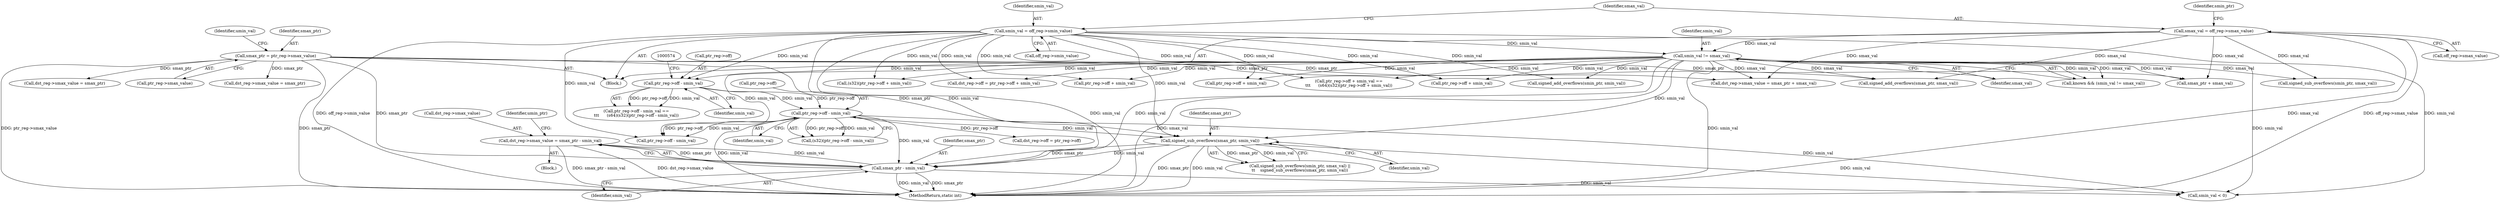digraph "0_linux_bb7f0f989ca7de1153bd128a40a71709e339fa03@integer" {
"1000662" [label="(Call,dst_reg->smax_value = smax_ptr - smin_val)"];
"1000666" [label="(Call,smax_ptr - smin_val)"];
"1000639" [label="(Call,signed_sub_overflows(smax_ptr, smin_val))"];
"1000154" [label="(Call,smax_ptr = ptr_reg->smax_value)"];
"1000206" [label="(Call,smin_val != smax_val)"];
"1000136" [label="(Call,smin_val = off_reg->smin_value)"];
"1000142" [label="(Call,smax_val = off_reg->smax_value)"];
"1000577" [label="(Call,ptr_reg->off - smin_val)"];
"1000568" [label="(Call,ptr_reg->off - smin_val)"];
"1000204" [label="(Call,known && (smin_val != smax_val))"];
"1000422" [label="(Call,signed_add_overflows(smax_ptr, smax_val))"];
"1000137" [label="(Identifier,smin_val)"];
"1000731" [label="(Call,smin_val < 0)"];
"1000404" [label="(Call,ptr_reg->off + smin_val)"];
"1000419" [label="(Call,signed_add_overflows(smin_ptr, smin_val))"];
"1000149" [label="(Identifier,smin_ptr)"];
"1000121" [label="(Block,)"];
"1000365" [label="(Call,(s32)(ptr_reg->off + smin_val))"];
"1000577" [label="(Call,ptr_reg->off - smin_val)"];
"1000588" [label="(Call,dst_reg->smax_value = smax_ptr)"];
"1000572" [label="(Identifier,smin_val)"];
"1000156" [label="(Call,ptr_reg->smax_value)"];
"1000621" [label="(Call,ptr_reg->off - smin_val)"];
"1000449" [label="(Call,smax_ptr + smax_val)"];
"1000208" [label="(Identifier,smax_val)"];
"1000400" [label="(Call,dst_reg->off = ptr_reg->off + smin_val)"];
"1000666" [label="(Call,smax_ptr - smin_val)"];
"1000567" [label="(Call,ptr_reg->off - smin_val ==\n\t\t\t      (s64)(s32)(ptr_reg->off - smin_val))"];
"1000662" [label="(Call,dst_reg->smax_value = smax_ptr - smin_val)"];
"1000640" [label="(Identifier,smax_ptr)"];
"1000667" [label="(Identifier,smax_ptr)"];
"1000578" [label="(Call,ptr_reg->off)"];
"1000358" [label="(Call,ptr_reg->off + smin_val)"];
"1000367" [label="(Call,ptr_reg->off + smin_val)"];
"1000161" [label="(Identifier,umin_val)"];
"1000671" [label="(Identifier,umin_ptr)"];
"1000143" [label="(Identifier,smax_val)"];
"1000136" [label="(Call,smin_val = off_reg->smin_value)"];
"1000575" [label="(Call,(s32)(ptr_reg->off - smin_val))"];
"1000797" [label="(MethodReturn,static int)"];
"1000711" [label="(Call,dst_reg->off = ptr_reg->off)"];
"1000663" [label="(Call,dst_reg->smax_value)"];
"1000654" [label="(Block,)"];
"1000378" [label="(Call,dst_reg->smax_value = smax_ptr)"];
"1000581" [label="(Identifier,smin_val)"];
"1000639" [label="(Call,signed_sub_overflows(smax_ptr, smin_val))"];
"1000636" [label="(Call,signed_sub_overflows(smin_ptr, smax_val))"];
"1000155" [label="(Identifier,smax_ptr)"];
"1000138" [label="(Call,off_reg->smin_value)"];
"1000668" [label="(Identifier,smin_val)"];
"1000357" [label="(Call,ptr_reg->off + smin_val ==\n\t\t\t      (s64)(s32)(ptr_reg->off + smin_val))"];
"1000445" [label="(Call,dst_reg->smax_value = smax_ptr + smax_val)"];
"1000568" [label="(Call,ptr_reg->off - smin_val)"];
"1000206" [label="(Call,smin_val != smax_val)"];
"1000154" [label="(Call,smax_ptr = ptr_reg->smax_value)"];
"1000142" [label="(Call,smax_val = off_reg->smax_value)"];
"1000207" [label="(Identifier,smin_val)"];
"1000635" [label="(Call,signed_sub_overflows(smin_ptr, smax_val) ||\n\t\t    signed_sub_overflows(smax_ptr, smin_val))"];
"1000569" [label="(Call,ptr_reg->off)"];
"1000144" [label="(Call,off_reg->smax_value)"];
"1000641" [label="(Identifier,smin_val)"];
"1000662" -> "1000654"  [label="AST: "];
"1000662" -> "1000666"  [label="CFG: "];
"1000663" -> "1000662"  [label="AST: "];
"1000666" -> "1000662"  [label="AST: "];
"1000671" -> "1000662"  [label="CFG: "];
"1000662" -> "1000797"  [label="DDG: dst_reg->smax_value"];
"1000662" -> "1000797"  [label="DDG: smax_ptr - smin_val"];
"1000666" -> "1000662"  [label="DDG: smax_ptr"];
"1000666" -> "1000662"  [label="DDG: smin_val"];
"1000666" -> "1000668"  [label="CFG: "];
"1000667" -> "1000666"  [label="AST: "];
"1000668" -> "1000666"  [label="AST: "];
"1000666" -> "1000797"  [label="DDG: smin_val"];
"1000666" -> "1000797"  [label="DDG: smax_ptr"];
"1000639" -> "1000666"  [label="DDG: smax_ptr"];
"1000639" -> "1000666"  [label="DDG: smin_val"];
"1000154" -> "1000666"  [label="DDG: smax_ptr"];
"1000206" -> "1000666"  [label="DDG: smin_val"];
"1000577" -> "1000666"  [label="DDG: smin_val"];
"1000136" -> "1000666"  [label="DDG: smin_val"];
"1000666" -> "1000731"  [label="DDG: smin_val"];
"1000639" -> "1000635"  [label="AST: "];
"1000639" -> "1000641"  [label="CFG: "];
"1000640" -> "1000639"  [label="AST: "];
"1000641" -> "1000639"  [label="AST: "];
"1000635" -> "1000639"  [label="CFG: "];
"1000639" -> "1000797"  [label="DDG: smin_val"];
"1000639" -> "1000797"  [label="DDG: smax_ptr"];
"1000639" -> "1000635"  [label="DDG: smax_ptr"];
"1000639" -> "1000635"  [label="DDG: smin_val"];
"1000154" -> "1000639"  [label="DDG: smax_ptr"];
"1000206" -> "1000639"  [label="DDG: smin_val"];
"1000577" -> "1000639"  [label="DDG: smin_val"];
"1000136" -> "1000639"  [label="DDG: smin_val"];
"1000639" -> "1000731"  [label="DDG: smin_val"];
"1000154" -> "1000121"  [label="AST: "];
"1000154" -> "1000156"  [label="CFG: "];
"1000155" -> "1000154"  [label="AST: "];
"1000156" -> "1000154"  [label="AST: "];
"1000161" -> "1000154"  [label="CFG: "];
"1000154" -> "1000797"  [label="DDG: smax_ptr"];
"1000154" -> "1000797"  [label="DDG: ptr_reg->smax_value"];
"1000154" -> "1000378"  [label="DDG: smax_ptr"];
"1000154" -> "1000422"  [label="DDG: smax_ptr"];
"1000154" -> "1000445"  [label="DDG: smax_ptr"];
"1000154" -> "1000449"  [label="DDG: smax_ptr"];
"1000154" -> "1000588"  [label="DDG: smax_ptr"];
"1000206" -> "1000204"  [label="AST: "];
"1000206" -> "1000208"  [label="CFG: "];
"1000207" -> "1000206"  [label="AST: "];
"1000208" -> "1000206"  [label="AST: "];
"1000204" -> "1000206"  [label="CFG: "];
"1000206" -> "1000797"  [label="DDG: smax_val"];
"1000206" -> "1000797"  [label="DDG: smin_val"];
"1000206" -> "1000204"  [label="DDG: smin_val"];
"1000206" -> "1000204"  [label="DDG: smax_val"];
"1000136" -> "1000206"  [label="DDG: smin_val"];
"1000142" -> "1000206"  [label="DDG: smax_val"];
"1000206" -> "1000357"  [label="DDG: smin_val"];
"1000206" -> "1000358"  [label="DDG: smin_val"];
"1000206" -> "1000365"  [label="DDG: smin_val"];
"1000206" -> "1000367"  [label="DDG: smin_val"];
"1000206" -> "1000400"  [label="DDG: smin_val"];
"1000206" -> "1000404"  [label="DDG: smin_val"];
"1000206" -> "1000419"  [label="DDG: smin_val"];
"1000206" -> "1000422"  [label="DDG: smax_val"];
"1000206" -> "1000445"  [label="DDG: smax_val"];
"1000206" -> "1000449"  [label="DDG: smax_val"];
"1000206" -> "1000568"  [label="DDG: smin_val"];
"1000206" -> "1000621"  [label="DDG: smin_val"];
"1000206" -> "1000636"  [label="DDG: smax_val"];
"1000206" -> "1000731"  [label="DDG: smin_val"];
"1000136" -> "1000121"  [label="AST: "];
"1000136" -> "1000138"  [label="CFG: "];
"1000137" -> "1000136"  [label="AST: "];
"1000138" -> "1000136"  [label="AST: "];
"1000143" -> "1000136"  [label="CFG: "];
"1000136" -> "1000797"  [label="DDG: off_reg->smin_value"];
"1000136" -> "1000797"  [label="DDG: smin_val"];
"1000136" -> "1000357"  [label="DDG: smin_val"];
"1000136" -> "1000358"  [label="DDG: smin_val"];
"1000136" -> "1000365"  [label="DDG: smin_val"];
"1000136" -> "1000367"  [label="DDG: smin_val"];
"1000136" -> "1000400"  [label="DDG: smin_val"];
"1000136" -> "1000404"  [label="DDG: smin_val"];
"1000136" -> "1000419"  [label="DDG: smin_val"];
"1000136" -> "1000568"  [label="DDG: smin_val"];
"1000136" -> "1000621"  [label="DDG: smin_val"];
"1000136" -> "1000731"  [label="DDG: smin_val"];
"1000142" -> "1000121"  [label="AST: "];
"1000142" -> "1000144"  [label="CFG: "];
"1000143" -> "1000142"  [label="AST: "];
"1000144" -> "1000142"  [label="AST: "];
"1000149" -> "1000142"  [label="CFG: "];
"1000142" -> "1000797"  [label="DDG: off_reg->smax_value"];
"1000142" -> "1000797"  [label="DDG: smax_val"];
"1000142" -> "1000422"  [label="DDG: smax_val"];
"1000142" -> "1000445"  [label="DDG: smax_val"];
"1000142" -> "1000449"  [label="DDG: smax_val"];
"1000142" -> "1000636"  [label="DDG: smax_val"];
"1000577" -> "1000575"  [label="AST: "];
"1000577" -> "1000581"  [label="CFG: "];
"1000578" -> "1000577"  [label="AST: "];
"1000581" -> "1000577"  [label="AST: "];
"1000575" -> "1000577"  [label="CFG: "];
"1000577" -> "1000797"  [label="DDG: smin_val"];
"1000577" -> "1000575"  [label="DDG: ptr_reg->off"];
"1000577" -> "1000575"  [label="DDG: smin_val"];
"1000568" -> "1000577"  [label="DDG: ptr_reg->off"];
"1000568" -> "1000577"  [label="DDG: smin_val"];
"1000577" -> "1000621"  [label="DDG: ptr_reg->off"];
"1000577" -> "1000621"  [label="DDG: smin_val"];
"1000577" -> "1000711"  [label="DDG: ptr_reg->off"];
"1000577" -> "1000731"  [label="DDG: smin_val"];
"1000568" -> "1000567"  [label="AST: "];
"1000568" -> "1000572"  [label="CFG: "];
"1000569" -> "1000568"  [label="AST: "];
"1000572" -> "1000568"  [label="AST: "];
"1000574" -> "1000568"  [label="CFG: "];
"1000568" -> "1000567"  [label="DDG: ptr_reg->off"];
"1000568" -> "1000567"  [label="DDG: smin_val"];
}
